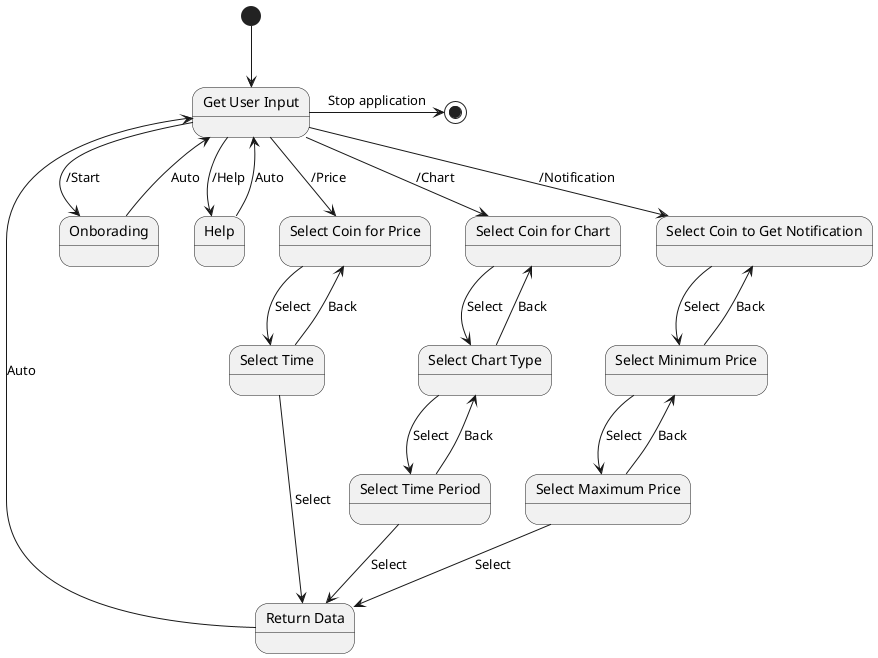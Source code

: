 @startuml

state Input as "Get User Input"
state ON as "Onborading"
state Help as "Help"
state Return as "Return Data"

state CoinPrice as "Select Coin for Price"
state CoinTime as "Select Time"

state Chart as "Select Coin for Chart"
state SelectChart as "Select Chart Type"
state ChartTimePeriod as "Select Time Period"

state Notif as "Select Coin to Get Notification"
state Min as "Select Minimum Price"
state Max as "Select Maximum Price"

[*] --> Input
Input --> ON: /Start
Input --> Help: /Help
Input --> CoinPrice: /Price
Input --> Chart: /Chart
Input --> Notif: /Notification
Input -> [*]: Stop application

Help --> Input: Auto
ON --> Input: Auto

CoinPrice --> CoinTime: Select
CoinTime --> CoinPrice: Back
CoinTime --> Return: Select


Chart --> SelectChart: Select
SelectChart --> Chart: Back
SelectChart --> ChartTimePeriod: Select
ChartTimePeriod --> SelectChart: Back
ChartTimePeriod --> Return: Select

Notif --> Min: Select
Min --> Notif: Back
Min --> Max: Select
Max --> Min: Back
Max --> Return: Select

Return -left-> Input: Auto
@enduml